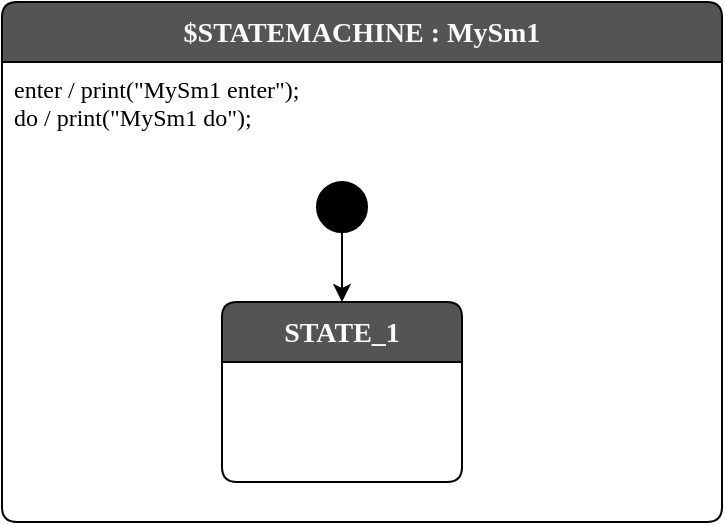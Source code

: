 <mxfile>
    <diagram id="-68WFufl9iIY9GrCl-1-" name="Page-1">
        <mxGraphModel dx="1626" dy="792" grid="1" gridSize="10" guides="1" tooltips="1" connect="1" arrows="1" fold="1" page="1" pageScale="1" pageWidth="850" pageHeight="1100" math="0" shadow="0">
            <root>
                <mxCell id="0"/>
                <mxCell id="1" parent="0"/>
                <mxCell id="2" value="$STATEMACHINE : MySm1" style="shape=swimlane;rotatable=0;align=center;verticalAlign=top;fontFamily=Lucida Console;startSize=30;fontSize=14;fontStyle=1;fontColor=#FAFAFA;fillColor=#545454;swimlaneFillColor=default;rounded=1;arcSize=15;absoluteArcSize=1;" vertex="1" parent="1">
                    <mxGeometry x="40" y="40" width="360" height="260" as="geometry"/>
                </mxCell>
                <mxCell id="3" value="enter / print(&quot;MySm1 enter&quot;);&#10;do / print(&quot;MySm1 do&quot;);" style="fontFamily=Lucida Console;align=left;verticalAlign=top;fillColor=none;gradientColor=none;strokeColor=none;rounded=0;spacingLeft=4;resizable=0;movable=0;deletable=0;rotatable=0;autosize=1;" vertex="1" connectable="0" parent="2">
                    <mxGeometry y="30" width="240" height="40" as="geometry"/>
                </mxCell>
                <mxCell id="4" value="$initial_state" style="shape=ellipse;aspect=fixed;fillColor=#000000;resizable=0;rotatable=0;noLabel=1;editable=0;" vertex="1" parent="2">
                    <mxGeometry x="157.5" y="90" width="25" height="25" as="geometry"/>
                </mxCell>
                <mxCell id="5" value="STATE_1" style="shape=swimlane;rotatable=0;align=center;verticalAlign=top;fontFamily=Lucida Console;startSize=30;fontSize=14;fontStyle=1;fontColor=#FAFAFA;fillColor=#545454;swimlaneFillColor=default;rounded=1;arcSize=15;absoluteArcSize=1;" vertex="1" parent="2">
                    <mxGeometry x="110" y="150" width="120" height="90" as="geometry"/>
                </mxCell>
                <mxCell id="6" value="" style="fontFamily=Lucida Console;align=left;verticalAlign=top;fillColor=none;gradientColor=none;strokeColor=none;rounded=0;spacingLeft=4;resizable=0;movable=0;deletable=0;rotatable=0;autosize=1;" vertex="1" connectable="0" parent="5">
                    <mxGeometry y="30" width="50" height="40" as="geometry"/>
                </mxCell>
                <mxCell id="9" edge="1" parent="2" source="4" target="5">
                    <mxGeometry relative="1" as="geometry"/>
                </mxCell>
            </root>
        </mxGraphModel>
    </diagram>
</mxfile>
